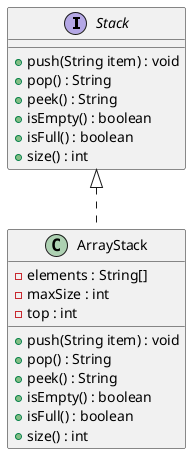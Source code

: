 @startuml
interface Stack {
    + push(String item) : void
    + pop() : String
    + peek() : String
    + isEmpty() : boolean
    + isFull() : boolean
    + size() : int
}

class ArrayStack implements Stack {
    - elements : String[]
    - maxSize : int
    - top : int
    + push(String item) : void
    + pop() : String
    + peek() : String
    + isEmpty() : boolean
    + isFull() : boolean
    + size() : int
}
@enduml

// Da ein Array eine statische Datenstruktur ist, müssen wir sicherstellen, dass die Größe des Arrays überwacht wird. Wenn der Stack voll ist, darf kein weiteres Element hinzugefügt werden. Dies führt zur Einführung der Methode isFull(). Ausserdem muss die push()-Methode prüfen, ob Platz im Array vorhanden ist.
